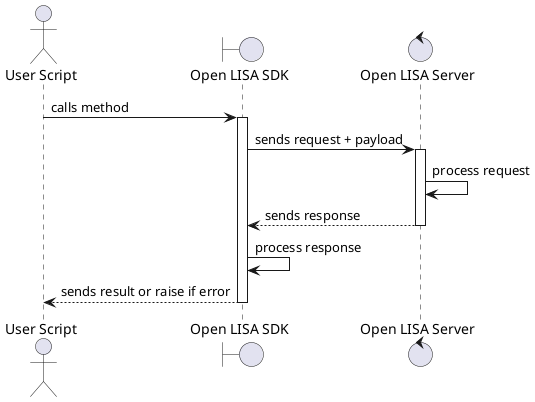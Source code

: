 @startuml
actor "User Script" as USER
boundary "Open LISA SDK" as SDK
control "Open LISA Server" as SERVER
USER -> SDK : calls method
activate SDK
SDK -> SERVER : sends request + payload
activate SERVER
SERVER -> SERVER : process request
SERVER --> SDK : sends response
deactivate SERVER
SDK -> SDK : process response
USER <-- SDK : sends result or raise if error
deactivate SDK
@enduml
